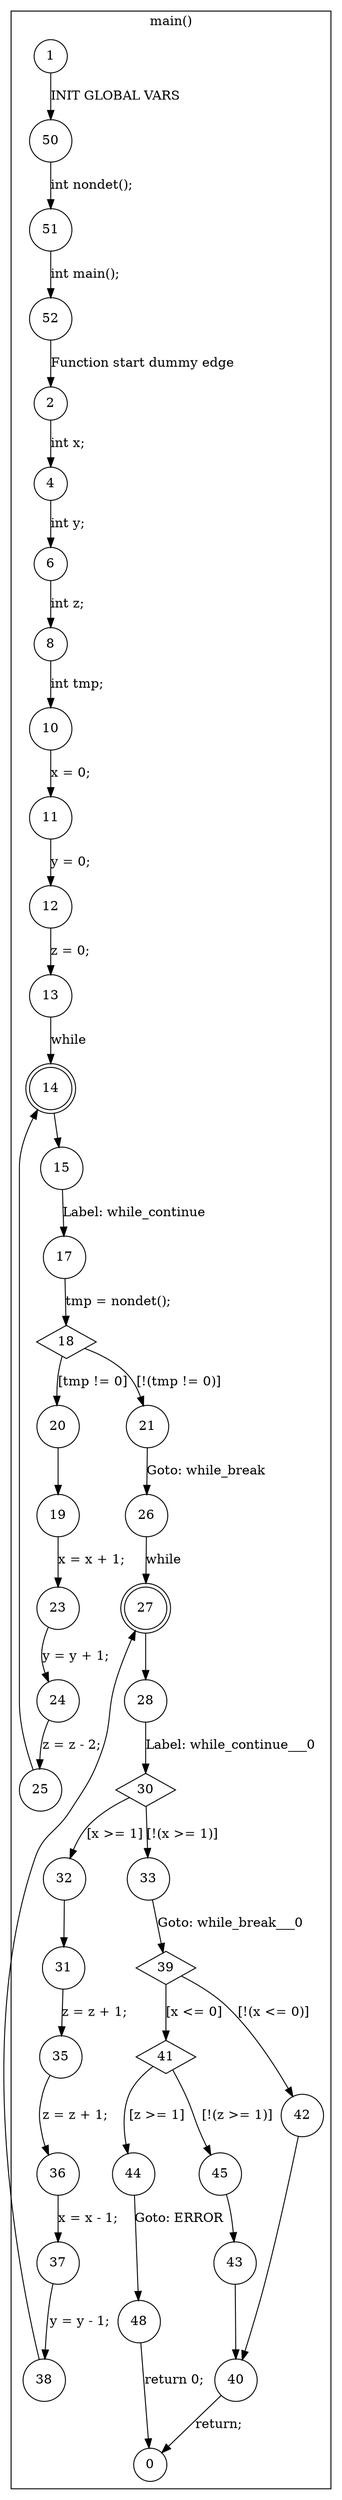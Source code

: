 digraph CFA {
14 [shape="doublecircle"]
18 [shape="diamond"]
18 [shape="diamond"]
27 [shape="doublecircle"]
30 [shape="diamond"]
30 [shape="diamond"]
39 [shape="diamond"]
39 [shape="diamond"]
41 [shape="diamond"]
41 [shape="diamond"]
node [shape="circle"]
subgraph cluster_main {
label="main()"
1 -> 50 [label="INIT GLOBAL VARS"]
50 -> 51 [label="int nondet();"]
51 -> 52 [label="int main();"]
52 -> 2 [label="Function start dummy edge"]
2 -> 4 [label="int x;"]
4 -> 6 [label="int y;"]
6 -> 8 [label="int z;"]
8 -> 10 [label="int tmp;"]
10 -> 11 [label="x = 0;"]
11 -> 12 [label="y = 0;"]
12 -> 13 [label="z = 0;"]
13 -> 14 [label="while"]
14 -> 15 [label=""]
15 -> 17 [label="Label: while_continue"]
17 -> 18 [label="tmp = nondet();"]
18 -> 21 [label="[!(tmp != 0)]"]
18 -> 20 [label="[tmp != 0]"]
20 -> 19 [label=""]
19 -> 23 [label="x = x + 1;"]
23 -> 24 [label="y = y + 1;"]
24 -> 25 [label="z = z - 2;"]
25 -> 14 [label=""]
21 -> 26 [label="Goto: while_break"]
26 -> 27 [label="while"]
27 -> 28 [label=""]
28 -> 30 [label="Label: while_continue___0"]
30 -> 33 [label="[!(x >= 1)]"]
30 -> 32 [label="[x >= 1]"]
32 -> 31 [label=""]
31 -> 35 [label="z = z + 1;"]
35 -> 36 [label="z = z + 1;"]
36 -> 37 [label="x = x - 1;"]
37 -> 38 [label="y = y - 1;"]
38 -> 27 [label=""]
33 -> 39 [label="Goto: while_break___0"]
39 -> 42 [label="[!(x <= 0)]"]
39 -> 41 [label="[x <= 0]"]
41 -> 45 [label="[!(z >= 1)]"]
41 -> 44 [label="[z >= 1]"]
44 -> 48 [label="Goto: ERROR"]
48 -> 0 [label="return 0;"]
45 -> 43 [label=""]
43 -> 40 [label=""]
40 -> 0 [label="return;"]
42 -> 40 [label=""]}
}